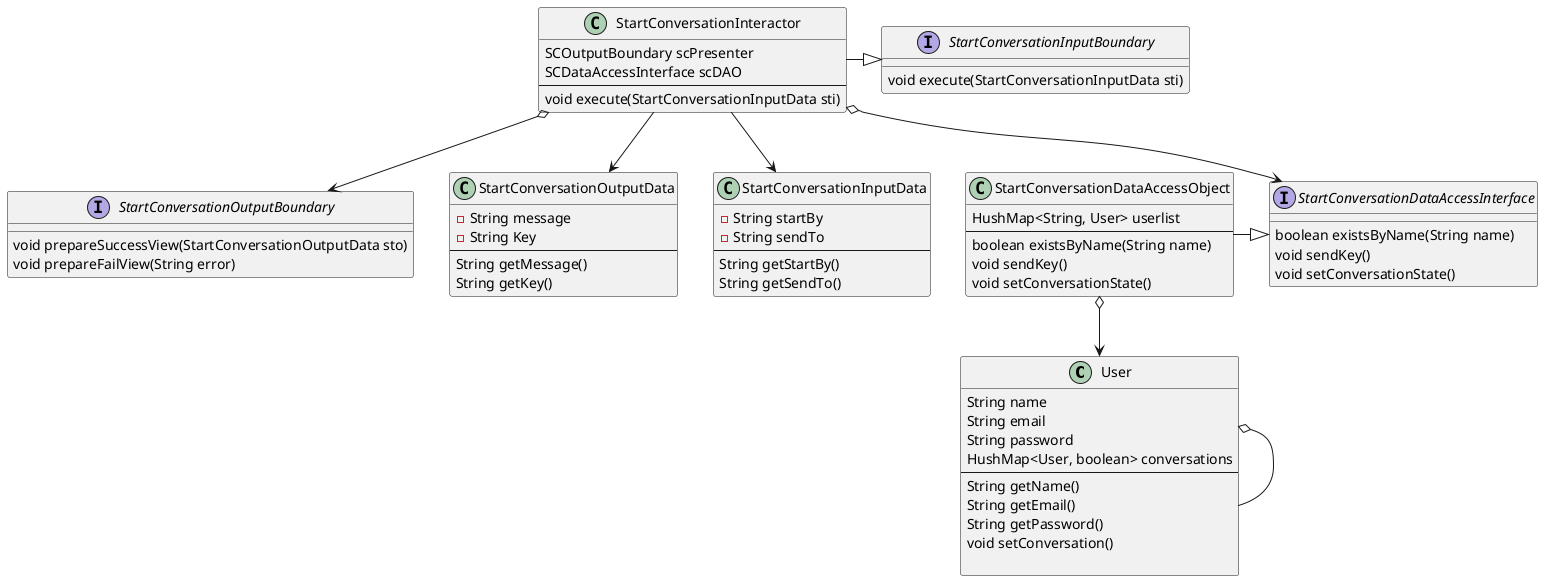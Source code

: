 @startuml
'https://plantuml.com/class-diagram

class User

class StartConversationDataAccessObject


interface StartConversationDataAccessInterface
interface StartConversationInputBoundary
interface StartConversationOutputBoundary
class StartConversationOutputData
class StartConversationInputData
class StartConversationInteractor




StartConversationInteractor -|> StartConversationInputBoundary
StartConversationDataAccessObject -|> StartConversationDataAccessInterface

StartConversationInteractor o--> StartConversationOutputBoundary
StartConversationInteractor --> StartConversationInputData
StartConversationInteractor --> StartConversationOutputData
StartConversationInteractor o--> StartConversationDataAccessInterface


StartConversationDataAccessObject o--> User


Interface StartConversationDataAccessInterface{
boolean existsByName(String name)
void sendKey()
void setConversationState()
}

class StartConversationDataAccessObject{
HushMap<String, User> userlist
---
boolean existsByName(String name)
void sendKey()
void setConversationState()
}

Interface StartConversationInputBoundary{
void execute(StartConversationInputData sti)
}

class StartConversationInteractor{
SCOutputBoundary scPresenter
SCDataAccessInterface scDAO
---
void execute(StartConversationInputData sti)
}

Interface StartConversationOutputBoundary{
void prepareSuccessView(StartConversationOutputData sto)
void prepareFailView(String error)
}

class StartConversationInputData{
-String startBy
-String sendTo
---
String getStartBy()
String getSendTo()
}

class StartConversationOutputData{
-String message
-String Key
---
String getMessage()
String getKey()
}


User o-- User

class User {
String name
String email
String password
HushMap<User, boolean> conversations
---
String getName()
String getEmail()
String getPassword()
void setConversation()

}




@enduml